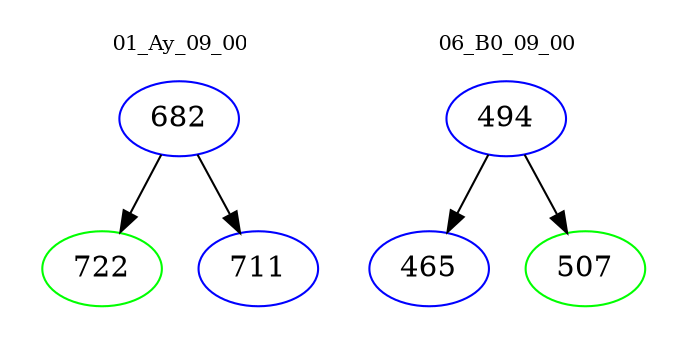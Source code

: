 digraph{
subgraph cluster_0 {
color = white
label = "01_Ay_09_00";
fontsize=10;
T0_682 [label="682", color="blue"]
T0_682 -> T0_722 [color="black"]
T0_722 [label="722", color="green"]
T0_682 -> T0_711 [color="black"]
T0_711 [label="711", color="blue"]
}
subgraph cluster_1 {
color = white
label = "06_B0_09_00";
fontsize=10;
T1_494 [label="494", color="blue"]
T1_494 -> T1_465 [color="black"]
T1_465 [label="465", color="blue"]
T1_494 -> T1_507 [color="black"]
T1_507 [label="507", color="green"]
}
}

